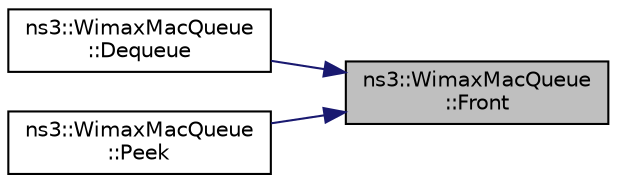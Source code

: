 digraph "ns3::WimaxMacQueue::Front"
{
 // LATEX_PDF_SIZE
  edge [fontname="Helvetica",fontsize="10",labelfontname="Helvetica",labelfontsize="10"];
  node [fontname="Helvetica",fontsize="10",shape=record];
  rankdir="RL";
  Node1 [label="ns3::WimaxMacQueue\l::Front",height=0.2,width=0.4,color="black", fillcolor="grey75", style="filled", fontcolor="black",tooltip="In the case of non-UGS service flows at the SS side the queue will store both data packets and bandwi..."];
  Node1 -> Node2 [dir="back",color="midnightblue",fontsize="10",style="solid",fontname="Helvetica"];
  Node2 [label="ns3::WimaxMacQueue\l::Dequeue",height=0.2,width=0.4,color="black", fillcolor="white", style="filled",URL="$classns3_1_1_wimax_mac_queue.html#a4043c5bb643fbac159a09d19a6e4bb7b",tooltip="Dequeue a packet of type packetType from the queue."];
  Node1 -> Node3 [dir="back",color="midnightblue",fontsize="10",style="solid",fontname="Helvetica"];
  Node3 [label="ns3::WimaxMacQueue\l::Peek",height=0.2,width=0.4,color="black", fillcolor="white", style="filled",URL="$classns3_1_1_wimax_mac_queue.html#ab30501ddb08a465f121182315fb44ad2",tooltip="Two versions for SS without Generic MAC Header parameter, as SS's scheduler does not require to know ..."];
}
